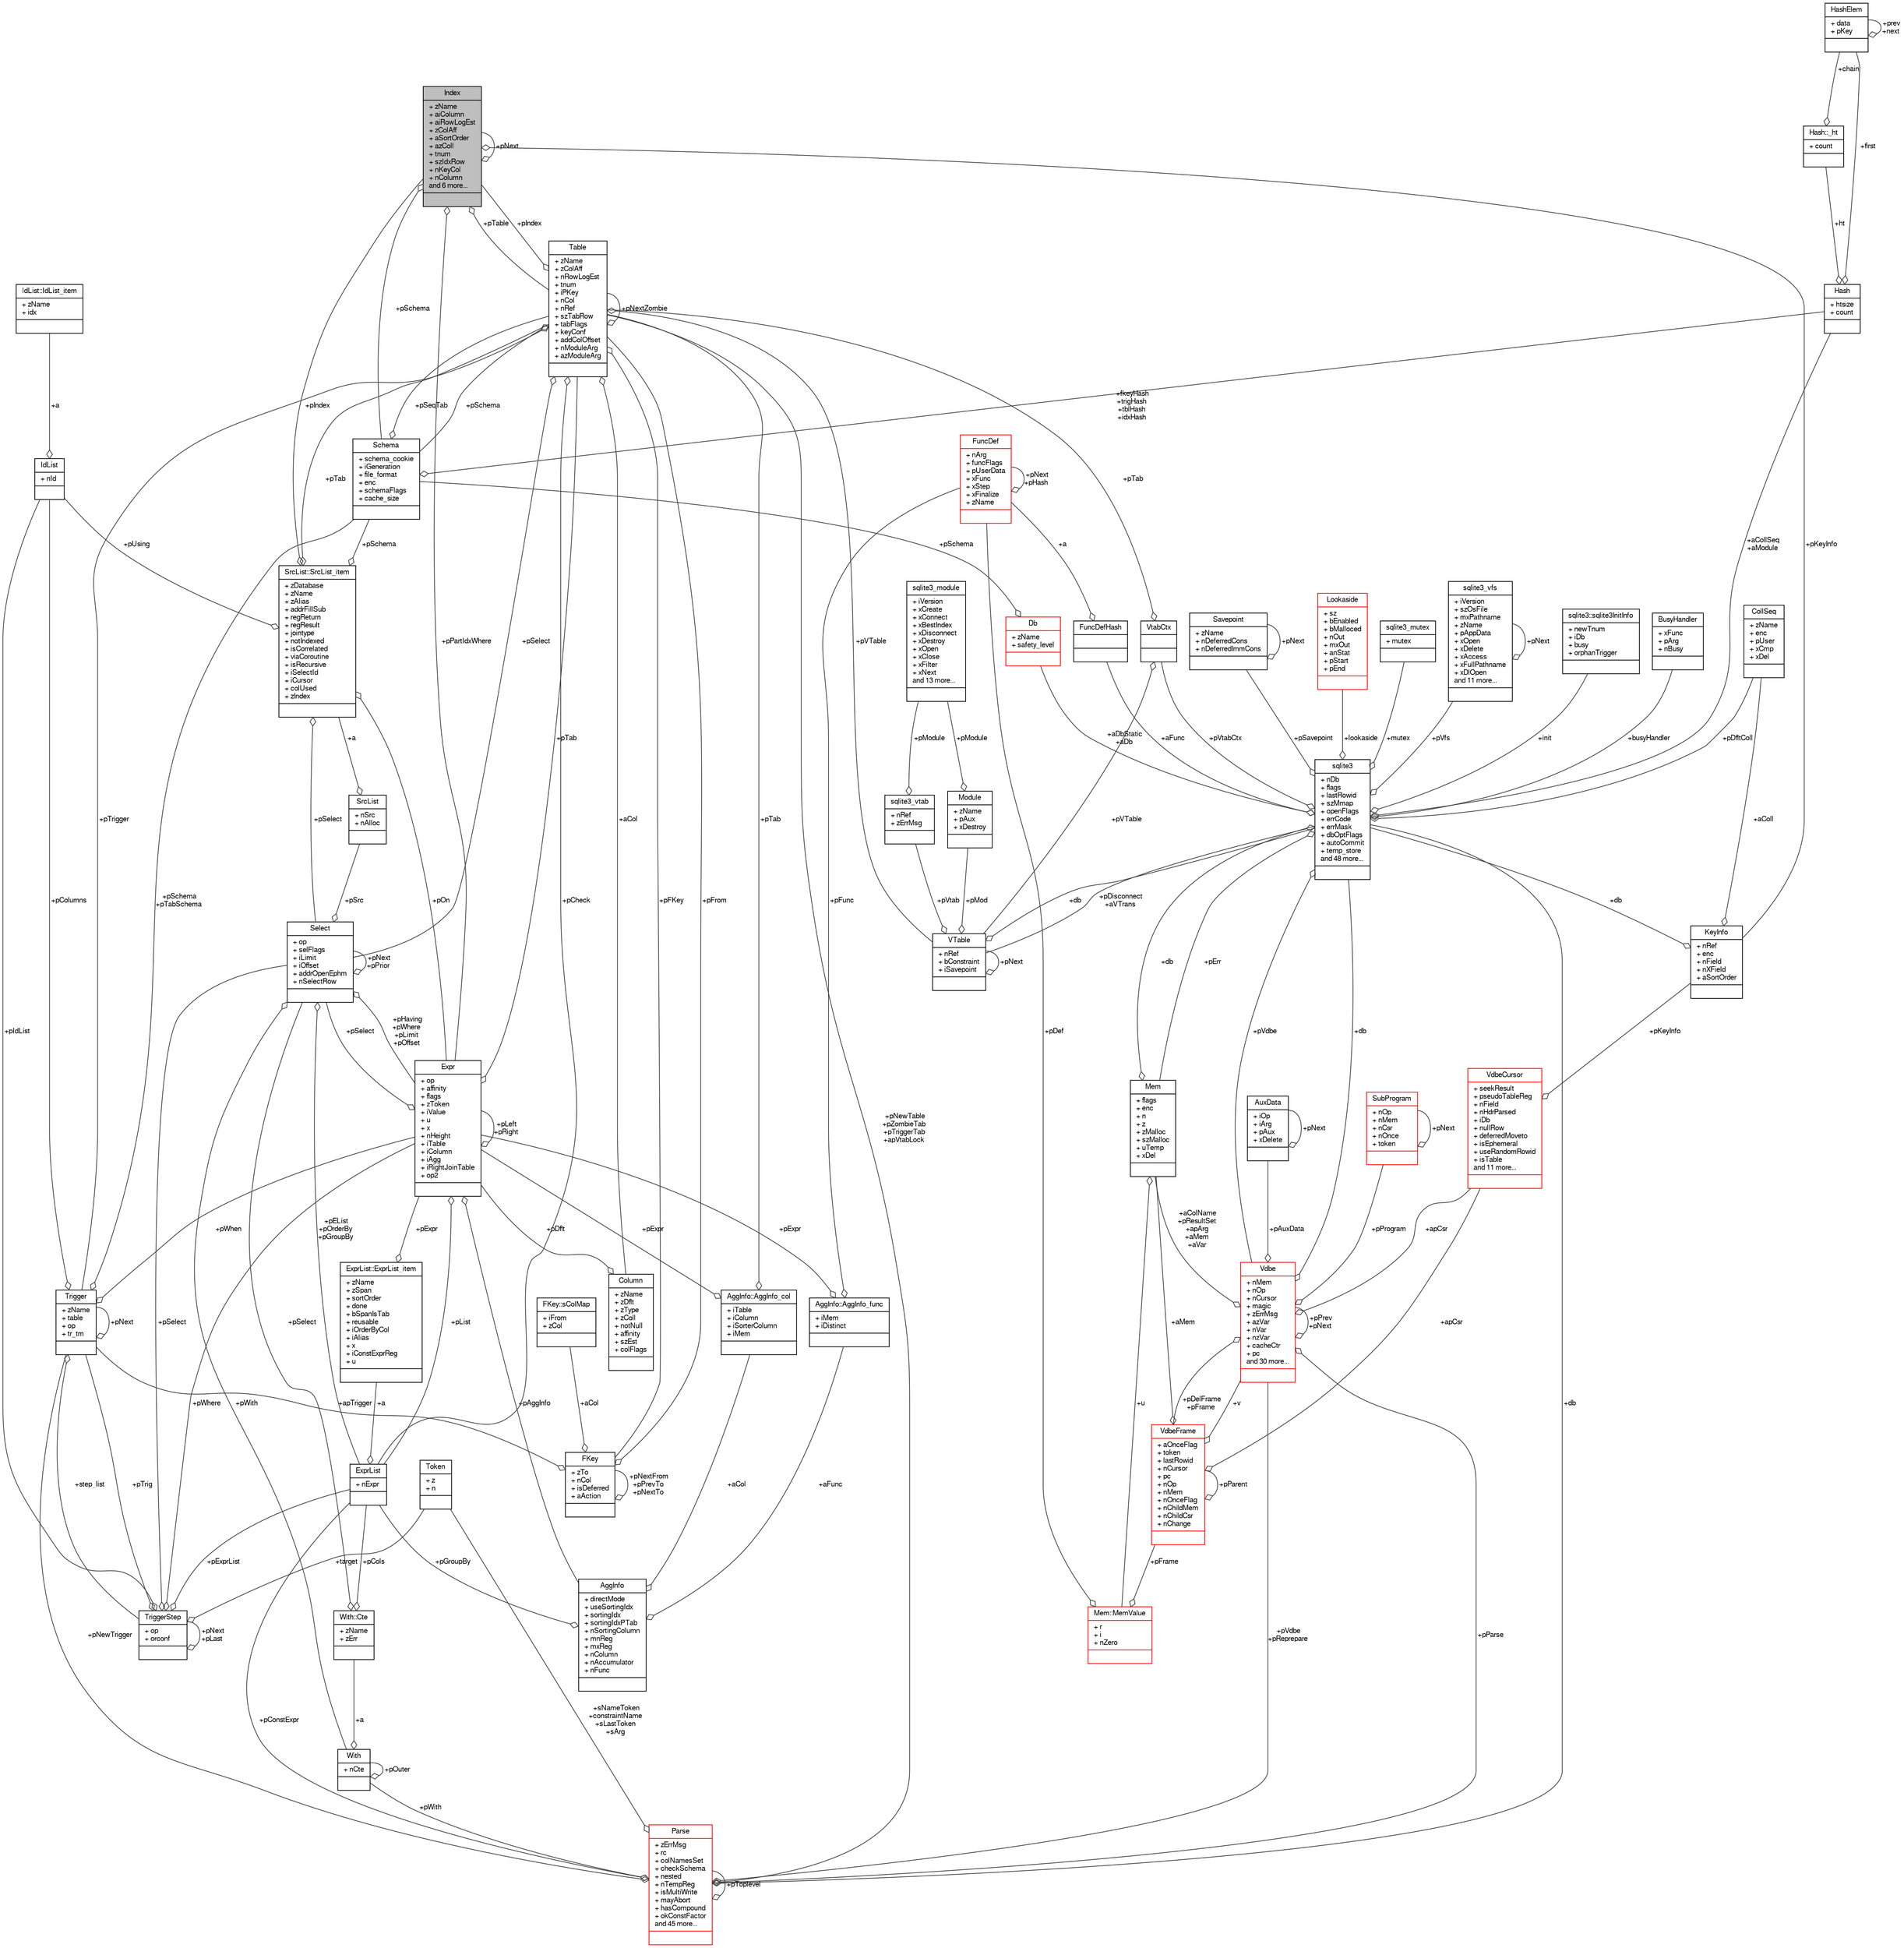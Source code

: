 digraph "Index"
{
  edge [fontname="FreeSans",fontsize="10",labelfontname="FreeSans",labelfontsize="10"];
  node [fontname="FreeSans",fontsize="10",shape=record];
  Node1 [label="{Index\n|+ zName\l+ aiColumn\l+ aiRowLogEst\l+ zColAff\l+ aSortOrder\l+ azColl\l+ tnum\l+ szIdxRow\l+ nKeyCol\l+ nColumn\land 6 more...\l|}",height=0.2,width=0.4,color="black", fillcolor="grey75", style="filled", fontcolor="black"];
  Node2 -> Node1 [color="grey25",fontsize="10",style="solid",label=" +pSchema" ,arrowhead="odiamond",fontname="FreeSans"];
  Node2 [label="{Schema\n|+ schema_cookie\l+ iGeneration\l+ file_format\l+ enc\l+ schemaFlags\l+ cache_size\l|}",height=0.2,width=0.4,color="black", fillcolor="white", style="filled",URL="$structSchema.html"];
  Node3 -> Node2 [color="grey25",fontsize="10",style="solid",label=" +pSeqTab" ,arrowhead="odiamond",fontname="FreeSans"];
  Node3 [label="{Table\n|+ zName\l+ zColAff\l+ nRowLogEst\l+ tnum\l+ iPKey\l+ nCol\l+ nRef\l+ szTabRow\l+ tabFlags\l+ keyConf\l+ addColOffset\l+ nModuleArg\l+ azModuleArg\l|}",height=0.2,width=0.4,color="black", fillcolor="white", style="filled",URL="$structTable.html"];
  Node2 -> Node3 [color="grey25",fontsize="10",style="solid",label=" +pSchema" ,arrowhead="odiamond",fontname="FreeSans"];
  Node4 -> Node3 [color="grey25",fontsize="10",style="solid",label=" +aCol" ,arrowhead="odiamond",fontname="FreeSans"];
  Node4 [label="{Column\n|+ zName\l+ zDflt\l+ zType\l+ zColl\l+ notNull\l+ affinity\l+ szEst\l+ colFlags\l|}",height=0.2,width=0.4,color="black", fillcolor="white", style="filled",URL="$structColumn.html"];
  Node5 -> Node4 [color="grey25",fontsize="10",style="solid",label=" +pDflt" ,arrowhead="odiamond",fontname="FreeSans"];
  Node5 [label="{Expr\n|+ op\l+ affinity\l+ flags\l+ zToken\l+ iValue\l+ u\l+ x\l+ nHeight\l+ iTable\l+ iColumn\l+ iAgg\l+ iRightJoinTable\l+ op2\l|}",height=0.2,width=0.4,color="black", fillcolor="white", style="filled",URL="$structExpr.html"];
  Node6 -> Node5 [color="grey25",fontsize="10",style="solid",label=" +pAggInfo" ,arrowhead="odiamond",fontname="FreeSans"];
  Node6 [label="{AggInfo\n|+ directMode\l+ useSortingIdx\l+ sortingIdx\l+ sortingIdxPTab\l+ nSortingColumn\l+ mnReg\l+ mxReg\l+ nColumn\l+ nAccumulator\l+ nFunc\l|}",height=0.2,width=0.4,color="black", fillcolor="white", style="filled",URL="$structAggInfo.html"];
  Node7 -> Node6 [color="grey25",fontsize="10",style="solid",label=" +aCol" ,arrowhead="odiamond",fontname="FreeSans"];
  Node7 [label="{AggInfo::AggInfo_col\n|+ iTable\l+ iColumn\l+ iSorterColumn\l+ iMem\l|}",height=0.2,width=0.4,color="black", fillcolor="white", style="filled",URL="$structAggInfo_1_1AggInfo__col.html"];
  Node5 -> Node7 [color="grey25",fontsize="10",style="solid",label=" +pExpr" ,arrowhead="odiamond",fontname="FreeSans"];
  Node3 -> Node7 [color="grey25",fontsize="10",style="solid",label=" +pTab" ,arrowhead="odiamond",fontname="FreeSans"];
  Node8 -> Node6 [color="grey25",fontsize="10",style="solid",label=" +aFunc" ,arrowhead="odiamond",fontname="FreeSans"];
  Node8 [label="{AggInfo::AggInfo_func\n|+ iMem\l+ iDistinct\l|}",height=0.2,width=0.4,color="black", fillcolor="white", style="filled",URL="$structAggInfo_1_1AggInfo__func.html"];
  Node5 -> Node8 [color="grey25",fontsize="10",style="solid",label=" +pExpr" ,arrowhead="odiamond",fontname="FreeSans"];
  Node9 -> Node8 [color="grey25",fontsize="10",style="solid",label=" +pFunc" ,arrowhead="odiamond",fontname="FreeSans"];
  Node9 [label="{FuncDef\n|+ nArg\l+ funcFlags\l+ pUserData\l+ xFunc\l+ xStep\l+ xFinalize\l+ zName\l|}",height=0.2,width=0.4,color="red", fillcolor="white", style="filled",URL="$structFuncDef.html"];
  Node9 -> Node9 [color="grey25",fontsize="10",style="solid",label=" +pNext\n+pHash" ,arrowhead="odiamond",fontname="FreeSans"];
  Node11 -> Node6 [color="grey25",fontsize="10",style="solid",label=" +pGroupBy" ,arrowhead="odiamond",fontname="FreeSans"];
  Node11 [label="{ExprList\n|+ nExpr\l|}",height=0.2,width=0.4,color="black", fillcolor="white", style="filled",URL="$structExprList.html"];
  Node12 -> Node11 [color="grey25",fontsize="10",style="solid",label=" +a" ,arrowhead="odiamond",fontname="FreeSans"];
  Node12 [label="{ExprList::ExprList_item\n|+ zName\l+ zSpan\l+ sortOrder\l+ done\l+ bSpanIsTab\l+ reusable\l+ iOrderByCol\l+ iAlias\l+ x\l+ iConstExprReg\l+ u\l|}",height=0.2,width=0.4,color="black", fillcolor="white", style="filled",URL="$structExprList_1_1ExprList__item.html"];
  Node5 -> Node12 [color="grey25",fontsize="10",style="solid",label=" +pExpr" ,arrowhead="odiamond",fontname="FreeSans"];
  Node5 -> Node5 [color="grey25",fontsize="10",style="solid",label=" +pLeft\n+pRight" ,arrowhead="odiamond",fontname="FreeSans"];
  Node3 -> Node5 [color="grey25",fontsize="10",style="solid",label=" +pTab" ,arrowhead="odiamond",fontname="FreeSans"];
  Node13 -> Node5 [color="grey25",fontsize="10",style="solid",label=" +pSelect" ,arrowhead="odiamond",fontname="FreeSans"];
  Node13 [label="{Select\n|+ op\l+ selFlags\l+ iLimit\l+ iOffset\l+ addrOpenEphm\l+ nSelectRow\l|}",height=0.2,width=0.4,color="black", fillcolor="white", style="filled",URL="$structSelect.html"];
  Node5 -> Node13 [color="grey25",fontsize="10",style="solid",label=" +pHaving\n+pWhere\n+pLimit\n+pOffset" ,arrowhead="odiamond",fontname="FreeSans"];
  Node14 -> Node13 [color="grey25",fontsize="10",style="solid",label=" +pWith" ,arrowhead="odiamond",fontname="FreeSans"];
  Node14 [label="{With\n|+ nCte\l|}",height=0.2,width=0.4,color="black", fillcolor="white", style="filled",URL="$structWith.html"];
  Node15 -> Node14 [color="grey25",fontsize="10",style="solid",label=" +a" ,arrowhead="odiamond",fontname="FreeSans"];
  Node15 [label="{With::Cte\n|+ zName\l+ zErr\l|}",height=0.2,width=0.4,color="black", fillcolor="white", style="filled",URL="$structWith_1_1Cte.html"];
  Node13 -> Node15 [color="grey25",fontsize="10",style="solid",label=" +pSelect" ,arrowhead="odiamond",fontname="FreeSans"];
  Node11 -> Node15 [color="grey25",fontsize="10",style="solid",label=" +pCols" ,arrowhead="odiamond",fontname="FreeSans"];
  Node14 -> Node14 [color="grey25",fontsize="10",style="solid",label=" +pOuter" ,arrowhead="odiamond",fontname="FreeSans"];
  Node13 -> Node13 [color="grey25",fontsize="10",style="solid",label=" +pNext\n+pPrior" ,arrowhead="odiamond",fontname="FreeSans"];
  Node16 -> Node13 [color="grey25",fontsize="10",style="solid",label=" +pSrc" ,arrowhead="odiamond",fontname="FreeSans"];
  Node16 [label="{SrcList\n|+ nSrc\l+ nAlloc\l|}",height=0.2,width=0.4,color="black", fillcolor="white", style="filled",URL="$structSrcList.html"];
  Node17 -> Node16 [color="grey25",fontsize="10",style="solid",label=" +a" ,arrowhead="odiamond",fontname="FreeSans"];
  Node17 [label="{SrcList::SrcList_item\n|+ zDatabase\l+ zName\l+ zAlias\l+ addrFillSub\l+ regReturn\l+ regResult\l+ jointype\l+ notIndexed\l+ isCorrelated\l+ viaCoroutine\l+ isRecursive\l+ iSelectId\l+ iCursor\l+ colUsed\l+ zIndex\l|}",height=0.2,width=0.4,color="black", fillcolor="white", style="filled",URL="$structSrcList_1_1SrcList__item.html"];
  Node2 -> Node17 [color="grey25",fontsize="10",style="solid",label=" +pSchema" ,arrowhead="odiamond",fontname="FreeSans"];
  Node5 -> Node17 [color="grey25",fontsize="10",style="solid",label=" +pOn" ,arrowhead="odiamond",fontname="FreeSans"];
  Node18 -> Node17 [color="grey25",fontsize="10",style="solid",label=" +pUsing" ,arrowhead="odiamond",fontname="FreeSans"];
  Node18 [label="{IdList\n|+ nId\l|}",height=0.2,width=0.4,color="black", fillcolor="white", style="filled",URL="$structIdList.html"];
  Node19 -> Node18 [color="grey25",fontsize="10",style="solid",label=" +a" ,arrowhead="odiamond",fontname="FreeSans"];
  Node19 [label="{IdList::IdList_item\n|+ zName\l+ idx\l|}",height=0.2,width=0.4,color="black", fillcolor="white", style="filled",URL="$structIdList_1_1IdList__item.html"];
  Node3 -> Node17 [color="grey25",fontsize="10",style="solid",label=" +pTab" ,arrowhead="odiamond",fontname="FreeSans"];
  Node13 -> Node17 [color="grey25",fontsize="10",style="solid",label=" +pSelect" ,arrowhead="odiamond",fontname="FreeSans"];
  Node1 -> Node17 [color="grey25",fontsize="10",style="solid",label=" +pIndex" ,arrowhead="odiamond",fontname="FreeSans"];
  Node11 -> Node13 [color="grey25",fontsize="10",style="solid",label=" +pEList\n+pOrderBy\n+pGroupBy" ,arrowhead="odiamond",fontname="FreeSans"];
  Node11 -> Node5 [color="grey25",fontsize="10",style="solid",label=" +pList" ,arrowhead="odiamond",fontname="FreeSans"];
  Node20 -> Node3 [color="grey25",fontsize="10",style="solid",label=" +pFKey" ,arrowhead="odiamond",fontname="FreeSans"];
  Node20 [label="{FKey\n|+ zTo\l+ nCol\l+ isDeferred\l+ aAction\l|}",height=0.2,width=0.4,color="black", fillcolor="white", style="filled",URL="$structFKey.html"];
  Node21 -> Node20 [color="grey25",fontsize="10",style="solid",label=" +aCol" ,arrowhead="odiamond",fontname="FreeSans"];
  Node21 [label="{FKey::sColMap\n|+ iFrom\l+ zCol\l|}",height=0.2,width=0.4,color="black", fillcolor="white", style="filled",URL="$structFKey_1_1sColMap.html"];
  Node20 -> Node20 [color="grey25",fontsize="10",style="solid",label=" +pNextFrom\n+pPrevTo\n+pNextTo" ,arrowhead="odiamond",fontname="FreeSans"];
  Node3 -> Node20 [color="grey25",fontsize="10",style="solid",label=" +pFrom" ,arrowhead="odiamond",fontname="FreeSans"];
  Node22 -> Node20 [color="grey25",fontsize="10",style="solid",label=" +apTrigger" ,arrowhead="odiamond",fontname="FreeSans"];
  Node22 [label="{Trigger\n|+ zName\l+ table\l+ op\l+ tr_tm\l|}",height=0.2,width=0.4,color="black", fillcolor="white", style="filled",URL="$structTrigger.html"];
  Node23 -> Node22 [color="grey25",fontsize="10",style="solid",label=" +step_list" ,arrowhead="odiamond",fontname="FreeSans"];
  Node23 [label="{TriggerStep\n|+ op\l+ orconf\l|}",height=0.2,width=0.4,color="black", fillcolor="white", style="filled",URL="$structTriggerStep.html"];
  Node23 -> Node23 [color="grey25",fontsize="10",style="solid",label=" +pNext\n+pLast" ,arrowhead="odiamond",fontname="FreeSans"];
  Node5 -> Node23 [color="grey25",fontsize="10",style="solid",label=" +pWhere" ,arrowhead="odiamond",fontname="FreeSans"];
  Node24 -> Node23 [color="grey25",fontsize="10",style="solid",label=" +target" ,arrowhead="odiamond",fontname="FreeSans"];
  Node24 [label="{Token\n|+ z\l+ n\l|}",height=0.2,width=0.4,color="black", fillcolor="white", style="filled",URL="$structToken.html"];
  Node18 -> Node23 [color="grey25",fontsize="10",style="solid",label=" +pIdList" ,arrowhead="odiamond",fontname="FreeSans"];
  Node13 -> Node23 [color="grey25",fontsize="10",style="solid",label=" +pSelect" ,arrowhead="odiamond",fontname="FreeSans"];
  Node22 -> Node23 [color="grey25",fontsize="10",style="solid",label=" +pTrig" ,arrowhead="odiamond",fontname="FreeSans"];
  Node11 -> Node23 [color="grey25",fontsize="10",style="solid",label=" +pExprList" ,arrowhead="odiamond",fontname="FreeSans"];
  Node2 -> Node22 [color="grey25",fontsize="10",style="solid",label=" +pSchema\n+pTabSchema" ,arrowhead="odiamond",fontname="FreeSans"];
  Node5 -> Node22 [color="grey25",fontsize="10",style="solid",label=" +pWhen" ,arrowhead="odiamond",fontname="FreeSans"];
  Node18 -> Node22 [color="grey25",fontsize="10",style="solid",label=" +pColumns" ,arrowhead="odiamond",fontname="FreeSans"];
  Node22 -> Node22 [color="grey25",fontsize="10",style="solid",label=" +pNext" ,arrowhead="odiamond",fontname="FreeSans"];
  Node25 -> Node3 [color="grey25",fontsize="10",style="solid",label=" +pVTable" ,arrowhead="odiamond",fontname="FreeSans"];
  Node25 [label="{VTable\n|+ nRef\l+ bConstraint\l+ iSavepoint\l|}",height=0.2,width=0.4,color="black", fillcolor="white", style="filled",URL="$structVTable.html"];
  Node26 -> Node25 [color="grey25",fontsize="10",style="solid",label=" +db" ,arrowhead="odiamond",fontname="FreeSans"];
  Node26 [label="{sqlite3\n|+ nDb\l+ flags\l+ lastRowid\l+ szMmap\l+ openFlags\l+ errCode\l+ errMask\l+ dbOptFlags\l+ autoCommit\l+ temp_store\land 48 more...\l|}",height=0.2,width=0.4,color="black", fillcolor="white", style="filled",URL="$structsqlite3.html"];
  Node27 -> Node26 [color="grey25",fontsize="10",style="solid",label=" +pErr" ,arrowhead="odiamond",fontname="FreeSans"];
  Node27 [label="{Mem\n|+ flags\l+ enc\l+ n\l+ z\l+ zMalloc\l+ szMalloc\l+ uTemp\l+ xDel\l|}",height=0.2,width=0.4,color="black", fillcolor="white", style="filled",URL="$structMem.html"];
  Node28 -> Node27 [color="grey25",fontsize="10",style="solid",label=" +u" ,arrowhead="odiamond",fontname="FreeSans"];
  Node28 [label="{Mem::MemValue\n|+ r\l+ i\l+ nZero\l|}",height=0.2,width=0.4,color="red", fillcolor="white", style="filled",URL="$unionMem_1_1MemValue.html"];
  Node29 -> Node28 [color="grey25",fontsize="10",style="solid",label=" +pFrame" ,arrowhead="odiamond",fontname="FreeSans"];
  Node29 [label="{VdbeFrame\n|+ aOnceFlag\l+ token\l+ lastRowid\l+ nCursor\l+ pc\l+ nOp\l+ nMem\l+ nOnceFlag\l+ nChildMem\l+ nChildCsr\l+ nChange\l|}",height=0.2,width=0.4,color="red", fillcolor="white", style="filled",URL="$structVdbeFrame.html"];
  Node27 -> Node29 [color="grey25",fontsize="10",style="solid",label=" +aMem" ,arrowhead="odiamond",fontname="FreeSans"];
  Node30 -> Node29 [color="grey25",fontsize="10",style="solid",label=" +v" ,arrowhead="odiamond",fontname="FreeSans"];
  Node30 [label="{Vdbe\n|+ nMem\l+ nOp\l+ nCursor\l+ magic\l+ zErrMsg\l+ azVar\l+ nVar\l+ nzVar\l+ cacheCtr\l+ pc\land 30 more...\l|}",height=0.2,width=0.4,color="red", fillcolor="white", style="filled",URL="$structVdbe.html"];
  Node30 -> Node30 [color="grey25",fontsize="10",style="solid",label=" +pPrev\n+pNext" ,arrowhead="odiamond",fontname="FreeSans"];
  Node27 -> Node30 [color="grey25",fontsize="10",style="solid",label=" +aColName\n+pResultSet\n+apArg\n+aMem\n+aVar" ,arrowhead="odiamond",fontname="FreeSans"];
  Node26 -> Node30 [color="grey25",fontsize="10",style="solid",label=" +db" ,arrowhead="odiamond",fontname="FreeSans"];
  Node29 -> Node30 [color="grey25",fontsize="10",style="solid",label=" +pDelFrame\n+pFrame" ,arrowhead="odiamond",fontname="FreeSans"];
  Node31 -> Node30 [color="grey25",fontsize="10",style="solid",label=" +pAuxData" ,arrowhead="odiamond",fontname="FreeSans"];
  Node31 [label="{AuxData\n|+ iOp\l+ iArg\l+ pAux\l+ xDelete\l|}",height=0.2,width=0.4,color="black", fillcolor="white", style="filled",URL="$structAuxData.html"];
  Node31 -> Node31 [color="grey25",fontsize="10",style="solid",label=" +pNext" ,arrowhead="odiamond",fontname="FreeSans"];
  Node32 -> Node30 [color="grey25",fontsize="10",style="solid",label=" +pProgram" ,arrowhead="odiamond",fontname="FreeSans"];
  Node32 [label="{SubProgram\n|+ nOp\l+ nMem\l+ nCsr\l+ nOnce\l+ token\l|}",height=0.2,width=0.4,color="red", fillcolor="white", style="filled",URL="$structSubProgram.html"];
  Node32 -> Node32 [color="grey25",fontsize="10",style="solid",label=" +pNext" ,arrowhead="odiamond",fontname="FreeSans"];
  Node36 -> Node30 [color="grey25",fontsize="10",style="solid",label=" +apCsr" ,arrowhead="odiamond",fontname="FreeSans"];
  Node36 [label="{VdbeCursor\n|+ seekResult\l+ pseudoTableReg\l+ nField\l+ nHdrParsed\l+ iDb\l+ nullRow\l+ deferredMoveto\l+ isEphemeral\l+ useRandomRowid\l+ isTable\land 11 more...\l|}",height=0.2,width=0.4,color="red", fillcolor="white", style="filled",URL="$structVdbeCursor.html"];
  Node35 -> Node36 [color="grey25",fontsize="10",style="solid",label=" +pKeyInfo" ,arrowhead="odiamond",fontname="FreeSans"];
  Node35 [label="{KeyInfo\n|+ nRef\l+ enc\l+ nField\l+ nXField\l+ aSortOrder\l|}",height=0.2,width=0.4,color="black", fillcolor="white", style="filled",URL="$structKeyInfo.html"];
  Node26 -> Node35 [color="grey25",fontsize="10",style="solid",label=" +db" ,arrowhead="odiamond",fontname="FreeSans"];
  Node34 -> Node35 [color="grey25",fontsize="10",style="solid",label=" +aColl" ,arrowhead="odiamond",fontname="FreeSans"];
  Node34 [label="{CollSeq\n|+ zName\l+ enc\l+ pUser\l+ xCmp\l+ xDel\l|}",height=0.2,width=0.4,color="black", fillcolor="white", style="filled",URL="$structCollSeq.html"];
  Node69 -> Node30 [color="grey25",fontsize="10",style="solid",label=" +pParse" ,arrowhead="odiamond",fontname="FreeSans"];
  Node69 [label="{Parse\n|+ zErrMsg\l+ rc\l+ colNamesSet\l+ checkSchema\l+ nested\l+ nTempReg\l+ isMultiWrite\l+ mayAbort\l+ hasCompound\l+ okConstFactor\land 45 more...\l|}",height=0.2,width=0.4,color="red", fillcolor="white", style="filled",URL="$structParse.html"];
  Node30 -> Node69 [color="grey25",fontsize="10",style="solid",label=" +pVdbe\n+pReprepare" ,arrowhead="odiamond",fontname="FreeSans"];
  Node26 -> Node69 [color="grey25",fontsize="10",style="solid",label=" +db" ,arrowhead="odiamond",fontname="FreeSans"];
  Node24 -> Node69 [color="grey25",fontsize="10",style="solid",label=" +sNameToken\n+constraintName\n+sLastToken\n+sArg" ,arrowhead="odiamond",fontname="FreeSans"];
  Node14 -> Node69 [color="grey25",fontsize="10",style="solid",label=" +pWith" ,arrowhead="odiamond",fontname="FreeSans"];
  Node3 -> Node69 [color="grey25",fontsize="10",style="solid",label=" +pNewTable\n+pZombieTab\n+pTriggerTab\n+apVtabLock" ,arrowhead="odiamond",fontname="FreeSans"];
  Node22 -> Node69 [color="grey25",fontsize="10",style="solid",label=" +pNewTrigger" ,arrowhead="odiamond",fontname="FreeSans"];
  Node11 -> Node69 [color="grey25",fontsize="10",style="solid",label=" +pConstExpr" ,arrowhead="odiamond",fontname="FreeSans"];
  Node69 -> Node69 [color="grey25",fontsize="10",style="solid",label=" +pToplevel" ,arrowhead="odiamond",fontname="FreeSans"];
  Node29 -> Node29 [color="grey25",fontsize="10",style="solid",label=" +pParent" ,arrowhead="odiamond",fontname="FreeSans"];
  Node36 -> Node29 [color="grey25",fontsize="10",style="solid",label=" +apCsr" ,arrowhead="odiamond",fontname="FreeSans"];
  Node9 -> Node28 [color="grey25",fontsize="10",style="solid",label=" +pDef" ,arrowhead="odiamond",fontname="FreeSans"];
  Node26 -> Node27 [color="grey25",fontsize="10",style="solid",label=" +db" ,arrowhead="odiamond",fontname="FreeSans"];
  Node30 -> Node26 [color="grey25",fontsize="10",style="solid",label=" +pVdbe" ,arrowhead="odiamond",fontname="FreeSans"];
  Node77 -> Node26 [color="grey25",fontsize="10",style="solid",label=" +pSavepoint" ,arrowhead="odiamond",fontname="FreeSans"];
  Node77 [label="{Savepoint\n|+ zName\l+ nDeferredCons\l+ nDeferredImmCons\l|}",height=0.2,width=0.4,color="black", fillcolor="white", style="filled",URL="$structSavepoint.html"];
  Node77 -> Node77 [color="grey25",fontsize="10",style="solid",label=" +pNext" ,arrowhead="odiamond",fontname="FreeSans"];
  Node78 -> Node26 [color="grey25",fontsize="10",style="solid",label=" +aFunc" ,arrowhead="odiamond",fontname="FreeSans"];
  Node78 [label="{FuncDefHash\n||}",height=0.2,width=0.4,color="black", fillcolor="white", style="filled",URL="$structFuncDefHash.html"];
  Node9 -> Node78 [color="grey25",fontsize="10",style="solid",label=" +a" ,arrowhead="odiamond",fontname="FreeSans"];
  Node79 -> Node26 [color="grey25",fontsize="10",style="solid",label=" +lookaside" ,arrowhead="odiamond",fontname="FreeSans"];
  Node79 [label="{Lookaside\n|+ sz\l+ bEnabled\l+ bMalloced\l+ nOut\l+ mxOut\l+ anStat\l+ pStart\l+ pEnd\l|}",height=0.2,width=0.4,color="red", fillcolor="white", style="filled",URL="$structLookaside.html"];
  Node41 -> Node26 [color="grey25",fontsize="10",style="solid",label=" +mutex" ,arrowhead="odiamond",fontname="FreeSans"];
  Node41 [label="{sqlite3_mutex\n|+ mutex\l|}",height=0.2,width=0.4,color="black", fillcolor="white", style="filled",URL="$structsqlite3__mutex.html"];
  Node52 -> Node26 [color="grey25",fontsize="10",style="solid",label=" +pVfs" ,arrowhead="odiamond",fontname="FreeSans"];
  Node52 [label="{sqlite3_vfs\n|+ iVersion\l+ szOsFile\l+ mxPathname\l+ zName\l+ pAppData\l+ xOpen\l+ xDelete\l+ xAccess\l+ xFullPathname\l+ xDlOpen\land 11 more...\l|}",height=0.2,width=0.4,color="black", fillcolor="white", style="filled",URL="$structsqlite3__vfs.html"];
  Node52 -> Node52 [color="grey25",fontsize="10",style="solid",label=" +pNext" ,arrowhead="odiamond",fontname="FreeSans"];
  Node81 -> Node26 [color="grey25",fontsize="10",style="solid",label=" +init" ,arrowhead="odiamond",fontname="FreeSans"];
  Node81 [label="{sqlite3::sqlite3InitInfo\n|+ newTnum\l+ iDb\l+ busy\l+ orphanTrigger\l|}",height=0.2,width=0.4,color="black", fillcolor="white", style="filled",URL="$structsqlite3_1_1sqlite3InitInfo.html"];
  Node82 -> Node26 [color="grey25",fontsize="10",style="solid",label=" +busyHandler" ,arrowhead="odiamond",fontname="FreeSans"];
  Node82 [label="{BusyHandler\n|+ xFunc\l+ pArg\l+ nBusy\l|}",height=0.2,width=0.4,color="black", fillcolor="white", style="filled",URL="$structBusyHandler.html"];
  Node83 -> Node26 [color="grey25",fontsize="10",style="solid",label=" +pVtabCtx" ,arrowhead="odiamond",fontname="FreeSans"];
  Node83 [label="{VtabCtx\n||}",height=0.2,width=0.4,color="black", fillcolor="white", style="filled",URL="$structVtabCtx.html"];
  Node25 -> Node83 [color="grey25",fontsize="10",style="solid",label=" +pVTable" ,arrowhead="odiamond",fontname="FreeSans"];
  Node3 -> Node83 [color="grey25",fontsize="10",style="solid",label=" +pTab" ,arrowhead="odiamond",fontname="FreeSans"];
  Node34 -> Node26 [color="grey25",fontsize="10",style="solid",label=" +pDfltColl" ,arrowhead="odiamond",fontname="FreeSans"];
  Node25 -> Node26 [color="grey25",fontsize="10",style="solid",label=" +pDisconnect\n+aVTrans" ,arrowhead="odiamond",fontname="FreeSans"];
  Node84 -> Node26 [color="grey25",fontsize="10",style="solid",label=" +aDbStatic\n+aDb" ,arrowhead="odiamond",fontname="FreeSans"];
  Node84 [label="{Db\n|+ zName\l+ safety_level\l|}",height=0.2,width=0.4,color="red", fillcolor="white", style="filled",URL="$structDb.html"];
  Node2 -> Node84 [color="grey25",fontsize="10",style="solid",label=" +pSchema" ,arrowhead="odiamond",fontname="FreeSans"];
  Node85 -> Node26 [color="grey25",fontsize="10",style="solid",label=" +aCollSeq\n+aModule" ,arrowhead="odiamond",fontname="FreeSans"];
  Node85 [label="{Hash\n|+ htsize\l+ count\l|}",height=0.2,width=0.4,color="black", fillcolor="white", style="filled",URL="$structHash.html"];
  Node86 -> Node85 [color="grey25",fontsize="10",style="solid",label=" +ht" ,arrowhead="odiamond",fontname="FreeSans"];
  Node86 [label="{Hash::_ht\n|+ count\l|}",height=0.2,width=0.4,color="black", fillcolor="white", style="filled",URL="$structHash_1_1__ht.html"];
  Node87 -> Node86 [color="grey25",fontsize="10",style="solid",label=" +chain" ,arrowhead="odiamond",fontname="FreeSans"];
  Node87 [label="{HashElem\n|+ data\l+ pKey\l|}",height=0.2,width=0.4,color="black", fillcolor="white", style="filled",URL="$structHashElem.html"];
  Node87 -> Node87 [color="grey25",fontsize="10",style="solid",label=" +prev\n+next" ,arrowhead="odiamond",fontname="FreeSans"];
  Node87 -> Node85 [color="grey25",fontsize="10",style="solid",label=" +first" ,arrowhead="odiamond",fontname="FreeSans"];
  Node25 -> Node25 [color="grey25",fontsize="10",style="solid",label=" +pNext" ,arrowhead="odiamond",fontname="FreeSans"];
  Node88 -> Node25 [color="grey25",fontsize="10",style="solid",label=" +pMod" ,arrowhead="odiamond",fontname="FreeSans"];
  Node88 [label="{Module\n|+ zName\l+ pAux\l+ xDestroy\l|}",height=0.2,width=0.4,color="black", fillcolor="white", style="filled",URL="$structModule.html"];
  Node58 -> Node88 [color="grey25",fontsize="10",style="solid",label=" +pModule" ,arrowhead="odiamond",fontname="FreeSans"];
  Node58 [label="{sqlite3_module\n|+ iVersion\l+ xCreate\l+ xConnect\l+ xBestIndex\l+ xDisconnect\l+ xDestroy\l+ xOpen\l+ xClose\l+ xFilter\l+ xNext\land 13 more...\l|}",height=0.2,width=0.4,color="black", fillcolor="white", style="filled",URL="$structsqlite3__module.html"];
  Node57 -> Node25 [color="grey25",fontsize="10",style="solid",label=" +pVtab" ,arrowhead="odiamond",fontname="FreeSans"];
  Node57 [label="{sqlite3_vtab\n|+ nRef\l+ zErrMsg\l|}",height=0.2,width=0.4,color="black", fillcolor="white", style="filled",URL="$structsqlite3__vtab.html"];
  Node58 -> Node57 [color="grey25",fontsize="10",style="solid",label=" +pModule" ,arrowhead="odiamond",fontname="FreeSans"];
  Node3 -> Node3 [color="grey25",fontsize="10",style="solid",label=" +pNextZombie" ,arrowhead="odiamond",fontname="FreeSans"];
  Node22 -> Node3 [color="grey25",fontsize="10",style="solid",label=" +pTrigger" ,arrowhead="odiamond",fontname="FreeSans"];
  Node13 -> Node3 [color="grey25",fontsize="10",style="solid",label=" +pSelect" ,arrowhead="odiamond",fontname="FreeSans"];
  Node11 -> Node3 [color="grey25",fontsize="10",style="solid",label=" +pCheck" ,arrowhead="odiamond",fontname="FreeSans"];
  Node1 -> Node3 [color="grey25",fontsize="10",style="solid",label=" +pIndex" ,arrowhead="odiamond",fontname="FreeSans"];
  Node85 -> Node2 [color="grey25",fontsize="10",style="solid",label=" +fkeyHash\n+trigHash\n+tblHash\n+idxHash" ,arrowhead="odiamond",fontname="FreeSans"];
  Node5 -> Node1 [color="grey25",fontsize="10",style="solid",label=" +pPartIdxWhere" ,arrowhead="odiamond",fontname="FreeSans"];
  Node3 -> Node1 [color="grey25",fontsize="10",style="solid",label=" +pTable" ,arrowhead="odiamond",fontname="FreeSans"];
  Node35 -> Node1 [color="grey25",fontsize="10",style="solid",label=" +pKeyInfo" ,arrowhead="odiamond",fontname="FreeSans"];
  Node1 -> Node1 [color="grey25",fontsize="10",style="solid",label=" +pNext" ,arrowhead="odiamond",fontname="FreeSans"];
}
